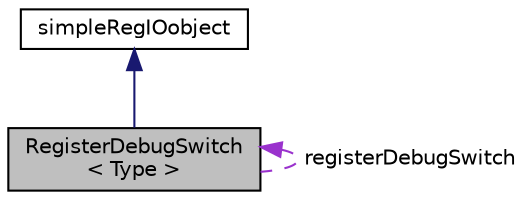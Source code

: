 digraph "RegisterDebugSwitch&lt; Type &gt;"
{
  bgcolor="transparent";
  edge [fontname="Helvetica",fontsize="10",labelfontname="Helvetica",labelfontsize="10"];
  node [fontname="Helvetica",fontsize="10",shape=record];
  Node1 [label="RegisterDebugSwitch\l\< Type \>",height=0.2,width=0.4,color="black", fillcolor="grey75", style="filled", fontcolor="black"];
  Node2 -> Node1 [dir="back",color="midnightblue",fontsize="10",style="solid",fontname="Helvetica"];
  Node2 [label="simpleRegIOobject",height=0.2,width=0.4,color="black",URL="$a02313.html",tooltip="Abstract base class for registered object with I/O. Used in debug symbol registration. "];
  Node1 -> Node1 [dir="back",color="darkorchid3",fontsize="10",style="dashed",label=" registerDebugSwitch" ,fontname="Helvetica"];
}
